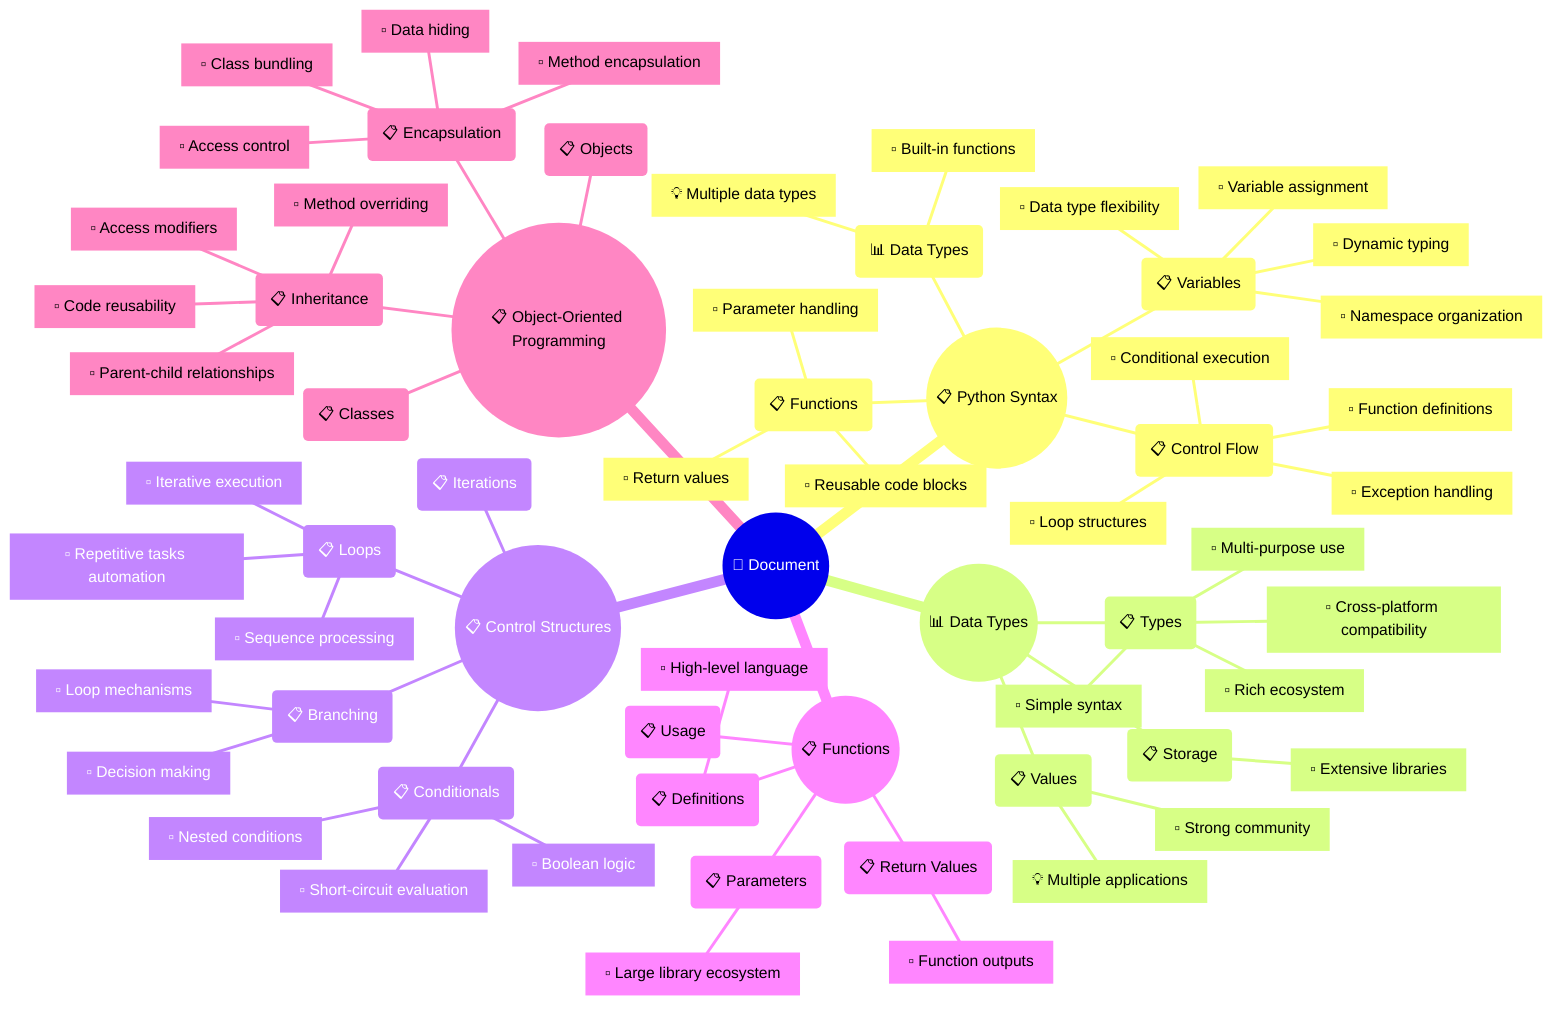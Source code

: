 mindmap
    ((📄 Document))
        ((📋 Python Syntax))
            (📋 Variables)
                [▫️ Variable assignment]
                [▫️ Data type flexibility]
                [▫️ Dynamic typing]
                [▫️ Namespace organization]
            (📋 Control Flow)
                [▫️ Conditional execution]
                [▫️ Loop structures]
                [▫️ Function definitions]
                [▫️ Exception handling]
            (📋 Functions)
                [▫️ Reusable code blocks]
                [▫️ Parameter handling]
                [▫️ Return values]
            (📊 Data Types)
                [💡 Multiple data types]
                [▫️ Built-in functions]
        ((📊 Data Types))
            (📋 Types)
                [▫️ Simple syntax]
                [▫️ Multi-purpose use]
                [▫️ Rich ecosystem]
                [▫️ Cross-platform compatibility]
            (📋 Values)
                [💡 Multiple applications]
                [▫️ Strong community]
            (📋 Storage)
                [▫️ Extensive libraries]
        ((📋 Control Structures))
            (📋 Conditionals)
                [▫️ Boolean logic]
                [▫️ Nested conditions]
                [▫️ Short-circuit evaluation]
            (📋 Loops)
                [▫️ Iterative execution]
                [▫️ Sequence processing]
                [▫️ Repetitive tasks automation]
            (📋 Branching)
                [▫️ Loop mechanisms]
                [▫️ Decision making]
            (📋 Iterations)
        ((📋 Functions))
            (📋 Definitions)
                [▫️ High-level language]
            (📋 Parameters)
                [▫️ Large library ecosystem]
            (📋 Return Values)
                [▫️ Function outputs]
            (📋 Usage)
        ((📋 Object-Oriented Programming))
            (📋 Classes)
            (📋 Objects)
            (📋 Inheritance)
                [▫️ Code reusability]
                [▫️ Parent-child relationships]
                [▫️ Method overriding]
                [▫️ Access modifiers]
            (📋 Encapsulation)
                [▫️ Data hiding]
                [▫️ Access control]
                [▫️ Method encapsulation]
                [▫️ Class bundling]